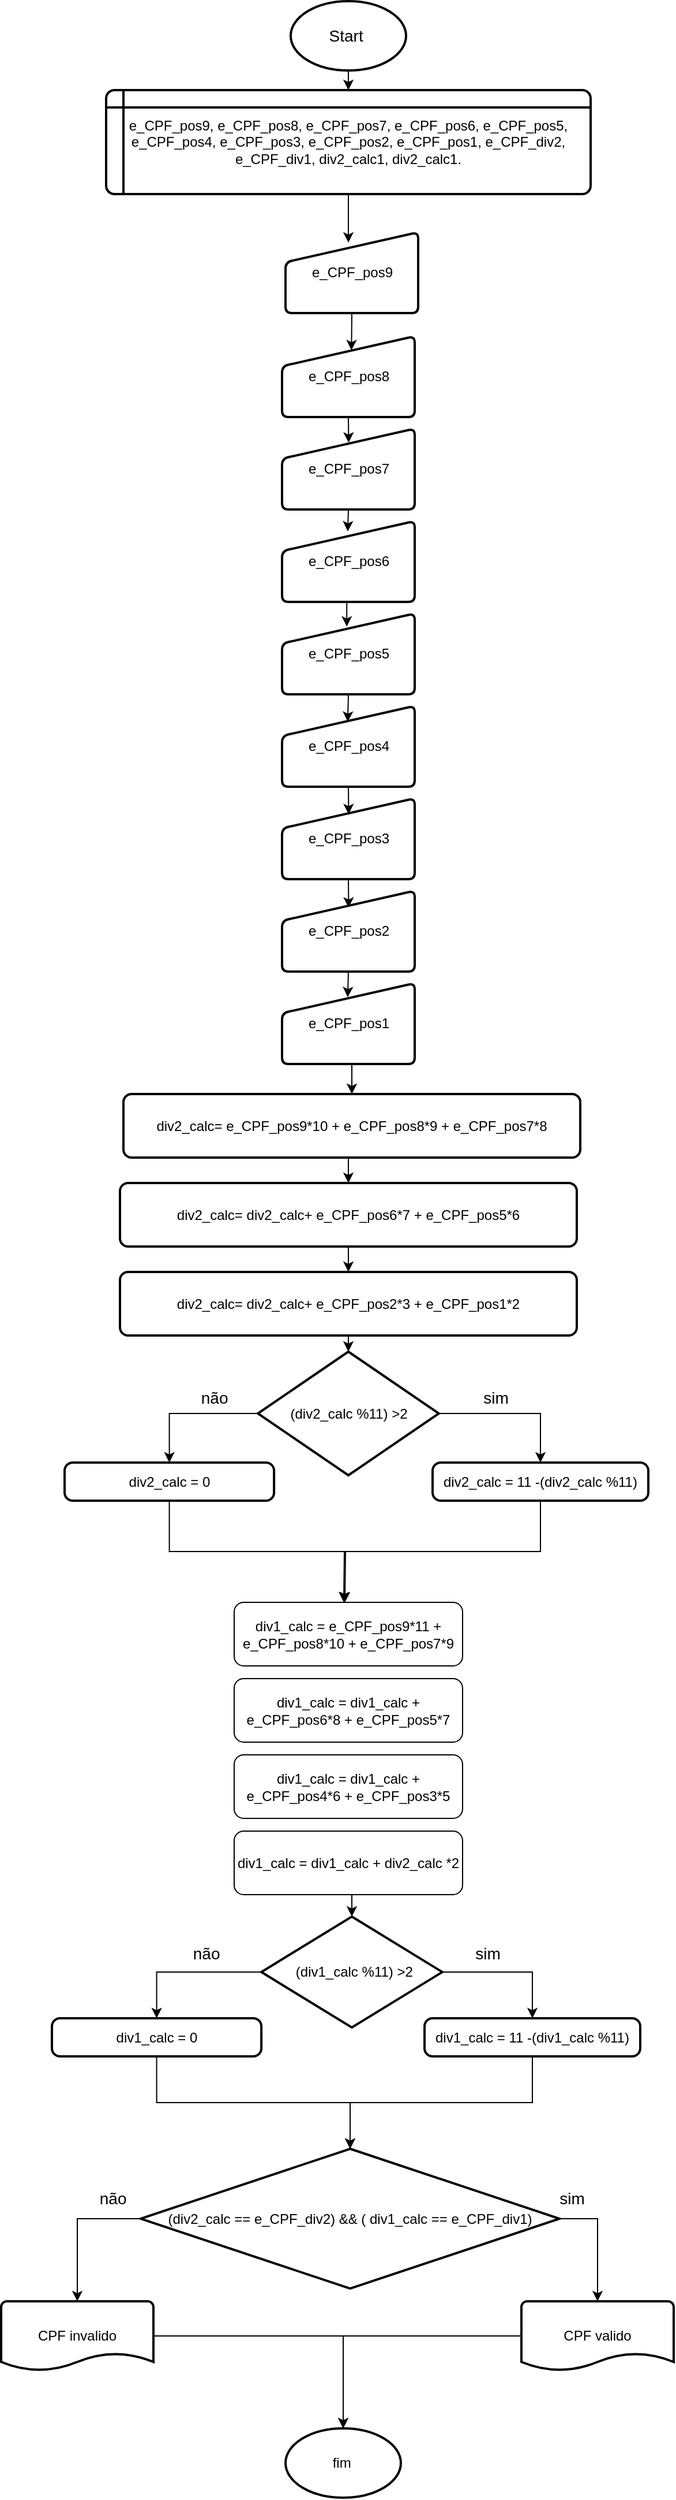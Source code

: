 <mxfile version="14.5.3" type="device"><diagram id="C5RBs43oDa-KdzZeNtuy" name="Page-1"><mxGraphModel dx="1038" dy="1717" grid="1" gridSize="11" guides="1" tooltips="1" connect="1" arrows="1" fold="1" page="1" pageScale="1" pageWidth="827" pageHeight="1169" background="none" math="0" shadow="0"><root><mxCell id="WIyWlLk6GJQsqaUBKTNV-0"/><mxCell id="WIyWlLk6GJQsqaUBKTNV-1" parent="WIyWlLk6GJQsqaUBKTNV-0"/><mxCell id="XxNZ1J5_SD6jikJbN2hb-18" style="edgeStyle=orthogonalEdgeStyle;rounded=0;orthogonalLoop=1;jettySize=auto;html=1;exitX=0.5;exitY=1;exitDx=0;exitDy=0;exitPerimeter=0;entryX=0.5;entryY=0;entryDx=0;entryDy=0;" parent="WIyWlLk6GJQsqaUBKTNV-1" source="9nzqOU9iS1a1N06R1E4T-11" target="XxNZ1J5_SD6jikJbN2hb-0" edge="1"><mxGeometry relative="1" as="geometry"/></mxCell><mxCell id="9nzqOU9iS1a1N06R1E4T-11" value="&lt;font style=&quot;font-size: 14px&quot;&gt;Start&amp;nbsp;&lt;/font&gt;" style="strokeWidth=2;html=1;shape=mxgraph.flowchart.start_1;whiteSpace=wrap;" parent="WIyWlLk6GJQsqaUBKTNV-1" vertex="1"><mxGeometry x="350" width="100" height="60" as="geometry"/></mxCell><mxCell id="XxNZ1J5_SD6jikJbN2hb-19" style="edgeStyle=orthogonalEdgeStyle;rounded=0;orthogonalLoop=1;jettySize=auto;html=1;exitX=0.5;exitY=1;exitDx=0;exitDy=0;entryX=0.474;entryY=0.129;entryDx=0;entryDy=0;entryPerimeter=0;" parent="WIyWlLk6GJQsqaUBKTNV-1" source="XxNZ1J5_SD6jikJbN2hb-0" target="XxNZ1J5_SD6jikJbN2hb-1" edge="1"><mxGeometry relative="1" as="geometry"/></mxCell><mxCell id="XxNZ1J5_SD6jikJbN2hb-0" value="&lt;font style=&quot;vertical-align: inherit&quot;&gt;&lt;font style=&quot;vertical-align: inherit&quot;&gt;&lt;font style=&quot;vertical-align: inherit&quot;&gt;&lt;font style=&quot;vertical-align: inherit&quot;&gt;&lt;font style=&quot;vertical-align: inherit&quot;&gt;&lt;font style=&quot;vertical-align: inherit&quot;&gt;&lt;font style=&quot;vertical-align: inherit&quot;&gt;&lt;font style=&quot;vertical-align: inherit&quot;&gt;e_CPF_pos9, e_CPF_pos8, e_CPF_pos7, e_CPF_pos6, e_CPF_pos5, e_CPF_pos4, e_CPF_pos3, e_CPF_pos2, e_CPF_pos1, e_CPF_div2, e_CPF_div1, div2_calc1, div2_calc1.&lt;/font&gt;&lt;/font&gt;&lt;/font&gt;&lt;/font&gt;&lt;br&gt;&lt;/font&gt;&lt;/font&gt;&lt;/font&gt;&lt;/font&gt;" style="shape=internalStorage;whiteSpace=wrap;html=1;dx=15;dy=15;rounded=1;arcSize=8;strokeWidth=2;" parent="WIyWlLk6GJQsqaUBKTNV-1" vertex="1"><mxGeometry x="190" y="77" width="420" height="90" as="geometry"/></mxCell><mxCell id="XxNZ1J5_SD6jikJbN2hb-20" style="edgeStyle=orthogonalEdgeStyle;rounded=0;orthogonalLoop=1;jettySize=auto;html=1;exitX=0.5;exitY=1;exitDx=0;exitDy=0;entryX=0.523;entryY=0.174;entryDx=0;entryDy=0;entryPerimeter=0;" parent="WIyWlLk6GJQsqaUBKTNV-1" source="XxNZ1J5_SD6jikJbN2hb-1" target="XxNZ1J5_SD6jikJbN2hb-10" edge="1"><mxGeometry relative="1" as="geometry"/></mxCell><mxCell id="XxNZ1J5_SD6jikJbN2hb-1" value="&lt;span&gt;&lt;font style=&quot;vertical-align: inherit&quot;&gt;&lt;font style=&quot;vertical-align: inherit&quot;&gt;&lt;font style=&quot;vertical-align: inherit&quot;&gt;&lt;font style=&quot;vertical-align: inherit&quot;&gt;&lt;font style=&quot;vertical-align: inherit&quot;&gt;&lt;font style=&quot;vertical-align: inherit&quot;&gt;e_CPF_pos9&lt;/font&gt;&lt;/font&gt;&lt;/font&gt;&lt;/font&gt;&lt;/font&gt;&lt;/font&gt;&lt;/span&gt;" style="html=1;strokeWidth=2;shape=manualInput;whiteSpace=wrap;rounded=1;size=26;arcSize=11;" parent="WIyWlLk6GJQsqaUBKTNV-1" vertex="1"><mxGeometry x="345.5" y="200" width="115" height="70" as="geometry"/></mxCell><mxCell id="XxNZ1J5_SD6jikJbN2hb-21" style="edgeStyle=orthogonalEdgeStyle;rounded=0;orthogonalLoop=1;jettySize=auto;html=1;exitX=0.5;exitY=1;exitDx=0;exitDy=0;entryX=0.502;entryY=0.174;entryDx=0;entryDy=0;entryPerimeter=0;" parent="WIyWlLk6GJQsqaUBKTNV-1" source="XxNZ1J5_SD6jikJbN2hb-10" target="XxNZ1J5_SD6jikJbN2hb-11" edge="1"><mxGeometry relative="1" as="geometry"/></mxCell><mxCell id="XxNZ1J5_SD6jikJbN2hb-10" value="&lt;span&gt;&lt;font style=&quot;vertical-align: inherit&quot;&gt;&lt;font style=&quot;vertical-align: inherit&quot;&gt;&lt;font style=&quot;vertical-align: inherit&quot;&gt;&lt;font style=&quot;vertical-align: inherit&quot;&gt;&lt;font style=&quot;vertical-align: inherit&quot;&gt;&lt;font style=&quot;vertical-align: inherit&quot;&gt;e_CPF_pos8&lt;/font&gt;&lt;/font&gt;&lt;/font&gt;&lt;/font&gt;&lt;/font&gt;&lt;/font&gt;&lt;/span&gt;" style="html=1;strokeWidth=2;shape=manualInput;whiteSpace=wrap;rounded=1;size=26;arcSize=11;" parent="WIyWlLk6GJQsqaUBKTNV-1" vertex="1"><mxGeometry x="342.5" y="290" width="115" height="70" as="geometry"/></mxCell><mxCell id="XxNZ1J5_SD6jikJbN2hb-23" style="edgeStyle=orthogonalEdgeStyle;rounded=0;orthogonalLoop=1;jettySize=auto;html=1;exitX=0.5;exitY=1;exitDx=0;exitDy=0;entryX=0.495;entryY=0.129;entryDx=0;entryDy=0;entryPerimeter=0;" parent="WIyWlLk6GJQsqaUBKTNV-1" source="XxNZ1J5_SD6jikJbN2hb-11" target="XxNZ1J5_SD6jikJbN2hb-12" edge="1"><mxGeometry relative="1" as="geometry"/></mxCell><mxCell id="XxNZ1J5_SD6jikJbN2hb-11" value="&lt;span&gt;&lt;font style=&quot;vertical-align: inherit&quot;&gt;&lt;font style=&quot;vertical-align: inherit&quot;&gt;&lt;font style=&quot;vertical-align: inherit&quot;&gt;&lt;font style=&quot;vertical-align: inherit&quot;&gt;&lt;font style=&quot;vertical-align: inherit&quot;&gt;&lt;font style=&quot;vertical-align: inherit&quot;&gt;e_CPF_pos7&lt;/font&gt;&lt;/font&gt;&lt;/font&gt;&lt;/font&gt;&lt;/font&gt;&lt;/font&gt;&lt;/span&gt;" style="html=1;strokeWidth=2;shape=manualInput;whiteSpace=wrap;rounded=1;size=26;arcSize=11;" parent="WIyWlLk6GJQsqaUBKTNV-1" vertex="1"><mxGeometry x="342.5" y="370" width="115" height="70" as="geometry"/></mxCell><mxCell id="XxNZ1J5_SD6jikJbN2hb-24" style="edgeStyle=orthogonalEdgeStyle;rounded=0;orthogonalLoop=1;jettySize=auto;html=1;exitX=0.5;exitY=1;exitDx=0;exitDy=0;entryX=0.488;entryY=0.163;entryDx=0;entryDy=0;entryPerimeter=0;" parent="WIyWlLk6GJQsqaUBKTNV-1" source="XxNZ1J5_SD6jikJbN2hb-12" target="XxNZ1J5_SD6jikJbN2hb-13" edge="1"><mxGeometry relative="1" as="geometry"/></mxCell><mxCell id="XxNZ1J5_SD6jikJbN2hb-12" value="&lt;span&gt;&lt;font style=&quot;vertical-align: inherit&quot;&gt;&lt;font style=&quot;vertical-align: inherit&quot;&gt;&lt;font style=&quot;vertical-align: inherit&quot;&gt;&lt;font style=&quot;vertical-align: inherit&quot;&gt;&lt;font style=&quot;vertical-align: inherit&quot;&gt;&lt;font style=&quot;vertical-align: inherit&quot;&gt;e_CPF_pos6&lt;/font&gt;&lt;/font&gt;&lt;/font&gt;&lt;/font&gt;&lt;/font&gt;&lt;/font&gt;&lt;/span&gt;" style="html=1;strokeWidth=2;shape=manualInput;whiteSpace=wrap;rounded=1;size=26;arcSize=11;" parent="WIyWlLk6GJQsqaUBKTNV-1" vertex="1"><mxGeometry x="342.5" y="450" width="115" height="70" as="geometry"/></mxCell><mxCell id="XxNZ1J5_SD6jikJbN2hb-25" style="edgeStyle=orthogonalEdgeStyle;rounded=0;orthogonalLoop=1;jettySize=auto;html=1;exitX=0.5;exitY=1;exitDx=0;exitDy=0;entryX=0.495;entryY=0.197;entryDx=0;entryDy=0;entryPerimeter=0;" parent="WIyWlLk6GJQsqaUBKTNV-1" source="XxNZ1J5_SD6jikJbN2hb-13" target="XxNZ1J5_SD6jikJbN2hb-14" edge="1"><mxGeometry relative="1" as="geometry"/></mxCell><mxCell id="XxNZ1J5_SD6jikJbN2hb-13" value="&lt;span&gt;&lt;font style=&quot;vertical-align: inherit&quot;&gt;&lt;font style=&quot;vertical-align: inherit&quot;&gt;&lt;font style=&quot;vertical-align: inherit&quot;&gt;&lt;font style=&quot;vertical-align: inherit&quot;&gt;&lt;font style=&quot;vertical-align: inherit&quot;&gt;&lt;font style=&quot;vertical-align: inherit&quot;&gt;e_CPF_pos5&lt;/font&gt;&lt;/font&gt;&lt;/font&gt;&lt;/font&gt;&lt;/font&gt;&lt;/font&gt;&lt;/span&gt;" style="html=1;strokeWidth=2;shape=manualInput;whiteSpace=wrap;rounded=1;size=26;arcSize=11;" parent="WIyWlLk6GJQsqaUBKTNV-1" vertex="1"><mxGeometry x="342.5" y="530" width="115" height="70" as="geometry"/></mxCell><mxCell id="XxNZ1J5_SD6jikJbN2hb-26" style="edgeStyle=orthogonalEdgeStyle;rounded=0;orthogonalLoop=1;jettySize=auto;html=1;exitX=0.5;exitY=1;exitDx=0;exitDy=0;entryX=0.502;entryY=0.197;entryDx=0;entryDy=0;entryPerimeter=0;" parent="WIyWlLk6GJQsqaUBKTNV-1" source="XxNZ1J5_SD6jikJbN2hb-14" target="XxNZ1J5_SD6jikJbN2hb-15" edge="1"><mxGeometry relative="1" as="geometry"/></mxCell><mxCell id="XxNZ1J5_SD6jikJbN2hb-14" value="&lt;span&gt;&lt;font style=&quot;vertical-align: inherit&quot;&gt;&lt;font style=&quot;vertical-align: inherit&quot;&gt;&lt;font style=&quot;vertical-align: inherit&quot;&gt;&lt;font style=&quot;vertical-align: inherit&quot;&gt;&lt;font style=&quot;vertical-align: inherit&quot;&gt;&lt;font style=&quot;vertical-align: inherit&quot;&gt;e_CPF_pos4&lt;/font&gt;&lt;/font&gt;&lt;/font&gt;&lt;/font&gt;&lt;/font&gt;&lt;/font&gt;&lt;/span&gt;" style="html=1;strokeWidth=2;shape=manualInput;whiteSpace=wrap;rounded=1;size=26;arcSize=11;" parent="WIyWlLk6GJQsqaUBKTNV-1" vertex="1"><mxGeometry x="342.5" y="610" width="115" height="70" as="geometry"/></mxCell><mxCell id="XxNZ1J5_SD6jikJbN2hb-27" style="edgeStyle=orthogonalEdgeStyle;rounded=0;orthogonalLoop=1;jettySize=auto;html=1;exitX=0.5;exitY=1;exitDx=0;exitDy=0;entryX=0.502;entryY=0.209;entryDx=0;entryDy=0;entryPerimeter=0;" parent="WIyWlLk6GJQsqaUBKTNV-1" source="XxNZ1J5_SD6jikJbN2hb-15" target="XxNZ1J5_SD6jikJbN2hb-16" edge="1"><mxGeometry relative="1" as="geometry"/></mxCell><mxCell id="XxNZ1J5_SD6jikJbN2hb-15" value="&lt;span&gt;&lt;font style=&quot;vertical-align: inherit&quot;&gt;&lt;font style=&quot;vertical-align: inherit&quot;&gt;&lt;font style=&quot;vertical-align: inherit&quot;&gt;&lt;font style=&quot;vertical-align: inherit&quot;&gt;&lt;font style=&quot;vertical-align: inherit&quot;&gt;&lt;font style=&quot;vertical-align: inherit&quot;&gt;e_CPF_pos3&lt;/font&gt;&lt;/font&gt;&lt;/font&gt;&lt;/font&gt;&lt;/font&gt;&lt;/font&gt;&lt;/span&gt;" style="html=1;strokeWidth=2;shape=manualInput;whiteSpace=wrap;rounded=1;size=26;arcSize=11;" parent="WIyWlLk6GJQsqaUBKTNV-1" vertex="1"><mxGeometry x="342.5" y="690" width="115" height="70" as="geometry"/></mxCell><mxCell id="XxNZ1J5_SD6jikJbN2hb-28" style="edgeStyle=orthogonalEdgeStyle;rounded=0;orthogonalLoop=1;jettySize=auto;html=1;exitX=0.5;exitY=1;exitDx=0;exitDy=0;entryX=0.495;entryY=0.174;entryDx=0;entryDy=0;entryPerimeter=0;" parent="WIyWlLk6GJQsqaUBKTNV-1" source="XxNZ1J5_SD6jikJbN2hb-16" target="XxNZ1J5_SD6jikJbN2hb-17" edge="1"><mxGeometry relative="1" as="geometry"/></mxCell><mxCell id="XxNZ1J5_SD6jikJbN2hb-16" value="&lt;span&gt;&lt;font style=&quot;vertical-align: inherit&quot;&gt;&lt;font style=&quot;vertical-align: inherit&quot;&gt;&lt;font style=&quot;vertical-align: inherit&quot;&gt;&lt;font style=&quot;vertical-align: inherit&quot;&gt;&lt;font style=&quot;vertical-align: inherit&quot;&gt;&lt;font style=&quot;vertical-align: inherit&quot;&gt;e_CPF_pos2&lt;/font&gt;&lt;/font&gt;&lt;/font&gt;&lt;/font&gt;&lt;/font&gt;&lt;/font&gt;&lt;/span&gt;" style="html=1;strokeWidth=2;shape=manualInput;whiteSpace=wrap;rounded=1;size=26;arcSize=11;" parent="WIyWlLk6GJQsqaUBKTNV-1" vertex="1"><mxGeometry x="342.5" y="770" width="115" height="70" as="geometry"/></mxCell><mxCell id="XxNZ1J5_SD6jikJbN2hb-31" style="edgeStyle=orthogonalEdgeStyle;rounded=0;orthogonalLoop=1;jettySize=auto;html=1;exitX=0.5;exitY=1;exitDx=0;exitDy=0;entryX=0.5;entryY=0;entryDx=0;entryDy=0;" parent="WIyWlLk6GJQsqaUBKTNV-1" source="XxNZ1J5_SD6jikJbN2hb-17" target="XxNZ1J5_SD6jikJbN2hb-29" edge="1"><mxGeometry relative="1" as="geometry"/></mxCell><mxCell id="XxNZ1J5_SD6jikJbN2hb-17" value="&lt;span&gt;&lt;font style=&quot;vertical-align: inherit&quot;&gt;&lt;font style=&quot;vertical-align: inherit&quot;&gt;&lt;font style=&quot;vertical-align: inherit&quot;&gt;&lt;font style=&quot;vertical-align: inherit&quot;&gt;&lt;font style=&quot;vertical-align: inherit&quot;&gt;&lt;font style=&quot;vertical-align: inherit&quot;&gt;e_CPF_pos1&lt;/font&gt;&lt;/font&gt;&lt;/font&gt;&lt;/font&gt;&lt;/font&gt;&lt;/font&gt;&lt;/span&gt;" style="html=1;strokeWidth=2;shape=manualInput;whiteSpace=wrap;rounded=1;size=26;arcSize=11;" parent="WIyWlLk6GJQsqaUBKTNV-1" vertex="1"><mxGeometry x="342.5" y="850" width="115" height="70" as="geometry"/></mxCell><mxCell id="XxNZ1J5_SD6jikJbN2hb-33" style="edgeStyle=orthogonalEdgeStyle;rounded=0;orthogonalLoop=1;jettySize=auto;html=1;exitX=0.5;exitY=1;exitDx=0;exitDy=0;entryX=0.5;entryY=0;entryDx=0;entryDy=0;" parent="WIyWlLk6GJQsqaUBKTNV-1" source="XxNZ1J5_SD6jikJbN2hb-29" edge="1"><mxGeometry relative="1" as="geometry"><mxPoint x="400" y="1023" as="targetPoint"/></mxGeometry></mxCell><mxCell id="XxNZ1J5_SD6jikJbN2hb-29" value="div2_calc= e_CPF_pos9*10 + e_CPF_pos8*9 + e_CPF_pos7*8" style="rounded=1;whiteSpace=wrap;html=1;absoluteArcSize=1;arcSize=14;strokeWidth=2;" parent="WIyWlLk6GJQsqaUBKTNV-1" vertex="1"><mxGeometry x="205" y="946" width="396" height="55" as="geometry"/></mxCell><mxCell id="XxNZ1J5_SD6jikJbN2hb-36" style="edgeStyle=orthogonalEdgeStyle;rounded=0;orthogonalLoop=1;jettySize=auto;html=1;exitX=0.5;exitY=1;exitDx=0;exitDy=0;entryX=0.5;entryY=0;entryDx=0;entryDy=0;" parent="WIyWlLk6GJQsqaUBKTNV-1" source="XxNZ1J5_SD6jikJbN2hb-34" target="XxNZ1J5_SD6jikJbN2hb-35" edge="1"><mxGeometry relative="1" as="geometry"/></mxCell><mxCell id="XxNZ1J5_SD6jikJbN2hb-34" value="div2_calc= div2_calc+ e_CPF_pos6*7 + e_CPF_pos5*6" style="rounded=1;whiteSpace=wrap;html=1;absoluteArcSize=1;arcSize=14;strokeWidth=2;" parent="WIyWlLk6GJQsqaUBKTNV-1" vertex="1"><mxGeometry x="202" y="1023" width="396" height="55" as="geometry"/></mxCell><mxCell id="XxNZ1J5_SD6jikJbN2hb-46" style="edgeStyle=orthogonalEdgeStyle;rounded=0;orthogonalLoop=1;jettySize=auto;html=1;exitX=0.5;exitY=1;exitDx=0;exitDy=0;entryX=0.5;entryY=0;entryDx=0;entryDy=0;entryPerimeter=0;" parent="WIyWlLk6GJQsqaUBKTNV-1" source="XxNZ1J5_SD6jikJbN2hb-35" target="XxNZ1J5_SD6jikJbN2hb-39" edge="1"><mxGeometry relative="1" as="geometry"/></mxCell><mxCell id="XxNZ1J5_SD6jikJbN2hb-35" value="div2_calc= div2_calc+ e_CPF_pos2*3 + e_CPF_pos1*2" style="rounded=1;whiteSpace=wrap;html=1;absoluteArcSize=1;arcSize=14;strokeWidth=2;" parent="WIyWlLk6GJQsqaUBKTNV-1" vertex="1"><mxGeometry x="202" y="1100" width="396" height="55" as="geometry"/></mxCell><mxCell id="XxNZ1J5_SD6jikJbN2hb-41" style="edgeStyle=orthogonalEdgeStyle;rounded=0;orthogonalLoop=1;jettySize=auto;html=1;exitX=1;exitY=0.5;exitDx=0;exitDy=0;exitPerimeter=0;" parent="WIyWlLk6GJQsqaUBKTNV-1" source="XxNZ1J5_SD6jikJbN2hb-39" target="XxNZ1J5_SD6jikJbN2hb-40" edge="1"><mxGeometry relative="1" as="geometry"/></mxCell><mxCell id="XxNZ1J5_SD6jikJbN2hb-45" style="edgeStyle=orthogonalEdgeStyle;rounded=0;orthogonalLoop=1;jettySize=auto;html=1;exitX=0;exitY=0.5;exitDx=0;exitDy=0;exitPerimeter=0;" parent="WIyWlLk6GJQsqaUBKTNV-1" source="XxNZ1J5_SD6jikJbN2hb-39" target="XxNZ1J5_SD6jikJbN2hb-44" edge="1"><mxGeometry relative="1" as="geometry"/></mxCell><mxCell id="XxNZ1J5_SD6jikJbN2hb-39" value="(div2_calc %11) &amp;gt;2" style="strokeWidth=2;html=1;shape=mxgraph.flowchart.decision;whiteSpace=wrap;" parent="WIyWlLk6GJQsqaUBKTNV-1" vertex="1"><mxGeometry x="321.56" y="1169" width="156.87" height="107" as="geometry"/></mxCell><mxCell id="XxNZ1J5_SD6jikJbN2hb-52" style="edgeStyle=orthogonalEdgeStyle;rounded=0;orthogonalLoop=1;jettySize=auto;html=1;exitX=0.5;exitY=1;exitDx=0;exitDy=0;" parent="WIyWlLk6GJQsqaUBKTNV-1" source="XxNZ1J5_SD6jikJbN2hb-40" edge="1"><mxGeometry relative="1" as="geometry"><mxPoint x="397" y="1386" as="targetPoint"/></mxGeometry></mxCell><mxCell id="XxNZ1J5_SD6jikJbN2hb-40" value="div2_calc = 11 -(div2_calc %11)" style="rounded=1;whiteSpace=wrap;html=1;absoluteArcSize=1;arcSize=14;strokeWidth=2;" parent="WIyWlLk6GJQsqaUBKTNV-1" vertex="1"><mxGeometry x="473" y="1265" width="187" height="33" as="geometry"/></mxCell><mxCell id="XxNZ1J5_SD6jikJbN2hb-42" value="&lt;font style=&quot;font-size: 14px&quot;&gt;sim&lt;/font&gt;" style="text;html=1;strokeColor=none;fillColor=none;align=center;verticalAlign=middle;whiteSpace=wrap;rounded=0;" parent="WIyWlLk6GJQsqaUBKTNV-1" vertex="1"><mxGeometry x="506" y="1199" width="44" height="20" as="geometry"/></mxCell><mxCell id="XxNZ1J5_SD6jikJbN2hb-43" value="&lt;font style=&quot;font-size: 14px&quot;&gt;não&amp;nbsp;&lt;/font&gt;" style="text;html=1;strokeColor=none;fillColor=none;align=center;verticalAlign=middle;whiteSpace=wrap;rounded=0;" parent="WIyWlLk6GJQsqaUBKTNV-1" vertex="1"><mxGeometry x="264" y="1199" width="44" height="20" as="geometry"/></mxCell><mxCell id="XxNZ1J5_SD6jikJbN2hb-53" style="edgeStyle=orthogonalEdgeStyle;rounded=0;orthogonalLoop=1;jettySize=auto;html=1;exitX=0.5;exitY=1;exitDx=0;exitDy=0;" parent="WIyWlLk6GJQsqaUBKTNV-1" source="XxNZ1J5_SD6jikJbN2hb-44" edge="1"><mxGeometry relative="1" as="geometry"><mxPoint x="396" y="1386" as="targetPoint"/></mxGeometry></mxCell><mxCell id="XxNZ1J5_SD6jikJbN2hb-44" value="div2_calc = 0" style="rounded=1;whiteSpace=wrap;html=1;absoluteArcSize=1;arcSize=14;strokeWidth=2;" parent="WIyWlLk6GJQsqaUBKTNV-1" vertex="1"><mxGeometry x="154" y="1265" width="181.57" height="33" as="geometry"/></mxCell><mxCell id="XxNZ1J5_SD6jikJbN2hb-47" value="div1_calc = e_CPF_pos9*11 + e_CPF_pos8*10 + e_CPF_pos7*9" style="rounded=1;whiteSpace=wrap;html=1;" parent="WIyWlLk6GJQsqaUBKTNV-1" vertex="1"><mxGeometry x="301" y="1386" width="198" height="55" as="geometry"/></mxCell><mxCell id="XxNZ1J5_SD6jikJbN2hb-54" value="div1_calc = div1_calc + e_CPF_pos6*8 + e_CPF_pos5*7" style="rounded=1;whiteSpace=wrap;html=1;" parent="WIyWlLk6GJQsqaUBKTNV-1" vertex="1"><mxGeometry x="300.99" y="1452" width="198" height="55" as="geometry"/></mxCell><mxCell id="XxNZ1J5_SD6jikJbN2hb-55" value="div1_calc = div1_calc + e_CPF_pos4*6 + e_CPF_pos3*5" style="rounded=1;whiteSpace=wrap;html=1;" parent="WIyWlLk6GJQsqaUBKTNV-1" vertex="1"><mxGeometry x="300.99" y="1518" width="198" height="55" as="geometry"/></mxCell><mxCell id="XxNZ1J5_SD6jikJbN2hb-67" style="edgeStyle=orthogonalEdgeStyle;rounded=0;orthogonalLoop=1;jettySize=auto;html=1;exitX=0.5;exitY=1;exitDx=0;exitDy=0;entryX=0.5;entryY=0;entryDx=0;entryDy=0;entryPerimeter=0;" parent="WIyWlLk6GJQsqaUBKTNV-1" source="XxNZ1J5_SD6jikJbN2hb-56" target="XxNZ1J5_SD6jikJbN2hb-59" edge="1"><mxGeometry relative="1" as="geometry"/></mxCell><mxCell id="XxNZ1J5_SD6jikJbN2hb-56" value="div1_calc = div1_calc + div2_calc *2" style="rounded=1;whiteSpace=wrap;html=1;" parent="WIyWlLk6GJQsqaUBKTNV-1" vertex="1"><mxGeometry x="300.99" y="1584" width="198" height="55" as="geometry"/></mxCell><mxCell id="XxNZ1J5_SD6jikJbN2hb-57" style="edgeStyle=orthogonalEdgeStyle;rounded=0;orthogonalLoop=1;jettySize=auto;html=1;exitX=1;exitY=0.5;exitDx=0;exitDy=0;exitPerimeter=0;" parent="WIyWlLk6GJQsqaUBKTNV-1" source="XxNZ1J5_SD6jikJbN2hb-59" target="XxNZ1J5_SD6jikJbN2hb-61" edge="1"><mxGeometry relative="1" as="geometry"/></mxCell><mxCell id="XxNZ1J5_SD6jikJbN2hb-58" style="edgeStyle=orthogonalEdgeStyle;rounded=0;orthogonalLoop=1;jettySize=auto;html=1;exitX=0;exitY=0.5;exitDx=0;exitDy=0;exitPerimeter=0;" parent="WIyWlLk6GJQsqaUBKTNV-1" source="XxNZ1J5_SD6jikJbN2hb-59" target="XxNZ1J5_SD6jikJbN2hb-65" edge="1"><mxGeometry relative="1" as="geometry"/></mxCell><mxCell id="XxNZ1J5_SD6jikJbN2hb-59" value="&amp;nbsp;(div1_calc %11) &amp;gt;2" style="strokeWidth=2;html=1;shape=mxgraph.flowchart.decision;whiteSpace=wrap;" parent="WIyWlLk6GJQsqaUBKTNV-1" vertex="1"><mxGeometry x="324.57" y="1658" width="156.87" height="96" as="geometry"/></mxCell><mxCell id="XxNZ1J5_SD6jikJbN2hb-69" style="edgeStyle=orthogonalEdgeStyle;rounded=0;orthogonalLoop=1;jettySize=auto;html=1;exitX=0.5;exitY=1;exitDx=0;exitDy=0;entryX=0.5;entryY=0;entryDx=0;entryDy=0;entryPerimeter=0;" parent="WIyWlLk6GJQsqaUBKTNV-1" source="XxNZ1J5_SD6jikJbN2hb-61" target="XxNZ1J5_SD6jikJbN2hb-68" edge="1"><mxGeometry relative="1" as="geometry"/></mxCell><mxCell id="XxNZ1J5_SD6jikJbN2hb-61" value="div1_calc = 11 -(div1_calc %11)" style="rounded=1;whiteSpace=wrap;html=1;absoluteArcSize=1;arcSize=14;strokeWidth=2;" parent="WIyWlLk6GJQsqaUBKTNV-1" vertex="1"><mxGeometry x="466" y="1746" width="187" height="33" as="geometry"/></mxCell><mxCell id="XxNZ1J5_SD6jikJbN2hb-62" value="&lt;font style=&quot;font-size: 14px&quot;&gt;sim&lt;/font&gt;" style="text;html=1;strokeColor=none;fillColor=none;align=center;verticalAlign=middle;whiteSpace=wrap;rounded=0;" parent="WIyWlLk6GJQsqaUBKTNV-1" vertex="1"><mxGeometry x="499" y="1680" width="44" height="20" as="geometry"/></mxCell><mxCell id="XxNZ1J5_SD6jikJbN2hb-63" value="&lt;font style=&quot;font-size: 14px&quot;&gt;não&amp;nbsp;&lt;/font&gt;" style="text;html=1;strokeColor=none;fillColor=none;align=center;verticalAlign=middle;whiteSpace=wrap;rounded=0;" parent="WIyWlLk6GJQsqaUBKTNV-1" vertex="1"><mxGeometry x="257" y="1680" width="44" height="20" as="geometry"/></mxCell><mxCell id="XxNZ1J5_SD6jikJbN2hb-73" style="edgeStyle=orthogonalEdgeStyle;rounded=0;orthogonalLoop=1;jettySize=auto;html=1;exitX=0.5;exitY=1;exitDx=0;exitDy=0;entryX=0.5;entryY=0;entryDx=0;entryDy=0;entryPerimeter=0;" parent="WIyWlLk6GJQsqaUBKTNV-1" source="XxNZ1J5_SD6jikJbN2hb-65" target="XxNZ1J5_SD6jikJbN2hb-68" edge="1"><mxGeometry relative="1" as="geometry"/></mxCell><mxCell id="XxNZ1J5_SD6jikJbN2hb-65" value="div1_calc = 0" style="rounded=1;whiteSpace=wrap;html=1;absoluteArcSize=1;arcSize=14;strokeWidth=2;" parent="WIyWlLk6GJQsqaUBKTNV-1" vertex="1"><mxGeometry x="143" y="1746" width="181.57" height="33" as="geometry"/></mxCell><mxCell id="XxNZ1J5_SD6jikJbN2hb-77" style="edgeStyle=orthogonalEdgeStyle;rounded=0;orthogonalLoop=1;jettySize=auto;html=1;exitX=1;exitY=0.5;exitDx=0;exitDy=0;exitPerimeter=0;entryX=0.5;entryY=0;entryDx=0;entryDy=0;entryPerimeter=0;" parent="WIyWlLk6GJQsqaUBKTNV-1" source="XxNZ1J5_SD6jikJbN2hb-68" target="XxNZ1J5_SD6jikJbN2hb-75" edge="1"><mxGeometry relative="1" as="geometry"/></mxCell><mxCell id="XxNZ1J5_SD6jikJbN2hb-78" style="edgeStyle=orthogonalEdgeStyle;rounded=0;orthogonalLoop=1;jettySize=auto;html=1;exitX=0;exitY=0.5;exitDx=0;exitDy=0;exitPerimeter=0;entryX=0.5;entryY=0;entryDx=0;entryDy=0;entryPerimeter=0;" parent="WIyWlLk6GJQsqaUBKTNV-1" source="XxNZ1J5_SD6jikJbN2hb-68" target="XxNZ1J5_SD6jikJbN2hb-76" edge="1"><mxGeometry relative="1" as="geometry"/></mxCell><mxCell id="XxNZ1J5_SD6jikJbN2hb-68" value="&lt;p style=&quot;line-height: 120%&quot;&gt;(div2_calc == e_CPF_div2) &amp;amp;&amp;amp; ( div1_calc == e_CPF_div1)&lt;/p&gt;" style="strokeWidth=2;html=1;shape=mxgraph.flowchart.decision;whiteSpace=wrap;" parent="WIyWlLk6GJQsqaUBKTNV-1" vertex="1"><mxGeometry x="220" y="1859" width="363" height="121" as="geometry"/></mxCell><mxCell id="XxNZ1J5_SD6jikJbN2hb-83" style="edgeStyle=orthogonalEdgeStyle;rounded=0;orthogonalLoop=1;jettySize=auto;html=1;entryX=0.5;entryY=0;entryDx=0;entryDy=0;entryPerimeter=0;" parent="WIyWlLk6GJQsqaUBKTNV-1" source="XxNZ1J5_SD6jikJbN2hb-75" target="XxNZ1J5_SD6jikJbN2hb-81" edge="1"><mxGeometry relative="1" as="geometry"/></mxCell><mxCell id="XxNZ1J5_SD6jikJbN2hb-75" value="CPF valido" style="strokeWidth=2;html=1;shape=mxgraph.flowchart.document2;whiteSpace=wrap;size=0.25;" parent="WIyWlLk6GJQsqaUBKTNV-1" vertex="1"><mxGeometry x="550" y="1991" width="132" height="60" as="geometry"/></mxCell><mxCell id="XxNZ1J5_SD6jikJbN2hb-82" style="edgeStyle=orthogonalEdgeStyle;rounded=0;orthogonalLoop=1;jettySize=auto;html=1;entryX=0.5;entryY=0;entryDx=0;entryDy=0;entryPerimeter=0;" parent="WIyWlLk6GJQsqaUBKTNV-1" source="XxNZ1J5_SD6jikJbN2hb-76" target="XxNZ1J5_SD6jikJbN2hb-81" edge="1"><mxGeometry relative="1" as="geometry"/></mxCell><mxCell id="XxNZ1J5_SD6jikJbN2hb-76" value="CPF invalido" style="strokeWidth=2;html=1;shape=mxgraph.flowchart.document2;whiteSpace=wrap;size=0.25;" parent="WIyWlLk6GJQsqaUBKTNV-1" vertex="1"><mxGeometry x="99" y="1991" width="132" height="60" as="geometry"/></mxCell><mxCell id="XxNZ1J5_SD6jikJbN2hb-79" value="&lt;font style=&quot;font-size: 14px&quot;&gt;não&amp;nbsp;&lt;/font&gt;" style="text;html=1;strokeColor=none;fillColor=none;align=center;verticalAlign=middle;whiteSpace=wrap;rounded=0;" parent="WIyWlLk6GJQsqaUBKTNV-1" vertex="1"><mxGeometry x="176" y="1892" width="44" height="20" as="geometry"/></mxCell><mxCell id="XxNZ1J5_SD6jikJbN2hb-80" value="&lt;font style=&quot;font-size: 14px&quot;&gt;sim&lt;/font&gt;" style="text;html=1;strokeColor=none;fillColor=none;align=center;verticalAlign=middle;whiteSpace=wrap;rounded=0;" parent="WIyWlLk6GJQsqaUBKTNV-1" vertex="1"><mxGeometry x="572" y="1892" width="44" height="20" as="geometry"/></mxCell><mxCell id="XxNZ1J5_SD6jikJbN2hb-81" value="fim&amp;nbsp;&lt;br&gt;" style="strokeWidth=2;html=1;shape=mxgraph.flowchart.start_1;whiteSpace=wrap;" parent="WIyWlLk6GJQsqaUBKTNV-1" vertex="1"><mxGeometry x="345.5" y="2101" width="100" height="60" as="geometry"/></mxCell></root></mxGraphModel></diagram></mxfile>